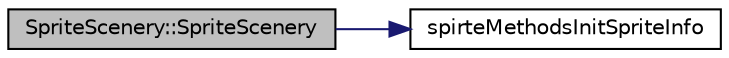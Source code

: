 digraph "SpriteScenery::SpriteScenery"
{
 // LATEX_PDF_SIZE
  edge [fontname="Helvetica",fontsize="10",labelfontname="Helvetica",labelfontsize="10"];
  node [fontname="Helvetica",fontsize="10",shape=record];
  rankdir="LR";
  Node1 [label="SpriteScenery::SpriteScenery",height=0.2,width=0.4,color="black", fillcolor="grey75", style="filled", fontcolor="black",tooltip="Constructor for Player Sprite object. /summary>"];
  Node1 -> Node2 [color="midnightblue",fontsize="10",style="solid",fontname="Helvetica"];
  Node2 [label="spirteMethodsInitSpriteInfo",height=0.2,width=0.4,color="black", fillcolor="white", style="filled",URL="$_sprite_methods_8cpp.html#a9703dd9e8e7a8c45051c0d6b687824e7",tooltip="Initializes some of our default values ... /summary>"];
}
